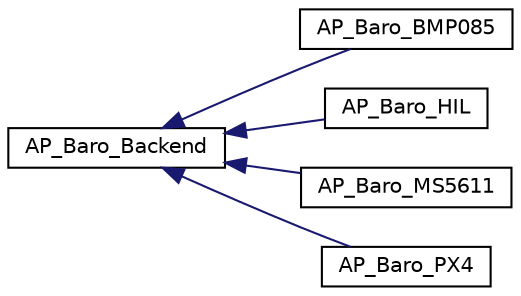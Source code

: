 digraph "Graphical Class Hierarchy"
{
 // INTERACTIVE_SVG=YES
  edge [fontname="Helvetica",fontsize="10",labelfontname="Helvetica",labelfontsize="10"];
  node [fontname="Helvetica",fontsize="10",shape=record];
  rankdir="LR";
  Node1 [label="AP_Baro_Backend",height=0.2,width=0.4,color="black", fillcolor="white", style="filled",URL="$classAP__Baro__Backend.html",tooltip="-*- tab-width: 4; Mode: C++; c-basic-offset: 4; indent-tabs-mode: nil -*- "];
  Node1 -> Node2 [dir="back",color="midnightblue",fontsize="10",style="solid",fontname="Helvetica"];
  Node2 [label="AP_Baro_BMP085",height=0.2,width=0.4,color="black", fillcolor="white", style="filled",URL="$classAP__Baro__BMP085.html",tooltip="-*- tab-width: 4; Mode: C++; c-basic-offset: 4; indent-tabs-mode: nil -*- "];
  Node1 -> Node3 [dir="back",color="midnightblue",fontsize="10",style="solid",fontname="Helvetica"];
  Node3 [label="AP_Baro_HIL",height=0.2,width=0.4,color="black", fillcolor="white", style="filled",URL="$classAP__Baro__HIL.html",tooltip="-*- tab-width: 4; Mode: C++; c-basic-offset: 4; indent-tabs-mode: nil -*- "];
  Node1 -> Node4 [dir="back",color="midnightblue",fontsize="10",style="solid",fontname="Helvetica"];
  Node4 [label="AP_Baro_MS5611",height=0.2,width=0.4,color="black", fillcolor="white", style="filled",URL="$classAP__Baro__MS5611.html"];
  Node1 -> Node5 [dir="back",color="midnightblue",fontsize="10",style="solid",fontname="Helvetica"];
  Node5 [label="AP_Baro_PX4",height=0.2,width=0.4,color="black", fillcolor="white", style="filled",URL="$classAP__Baro__PX4.html",tooltip="-*- tab-width: 4; Mode: C++; c-basic-offset: 4; indent-tabs-mode: nil -*- "];
}
